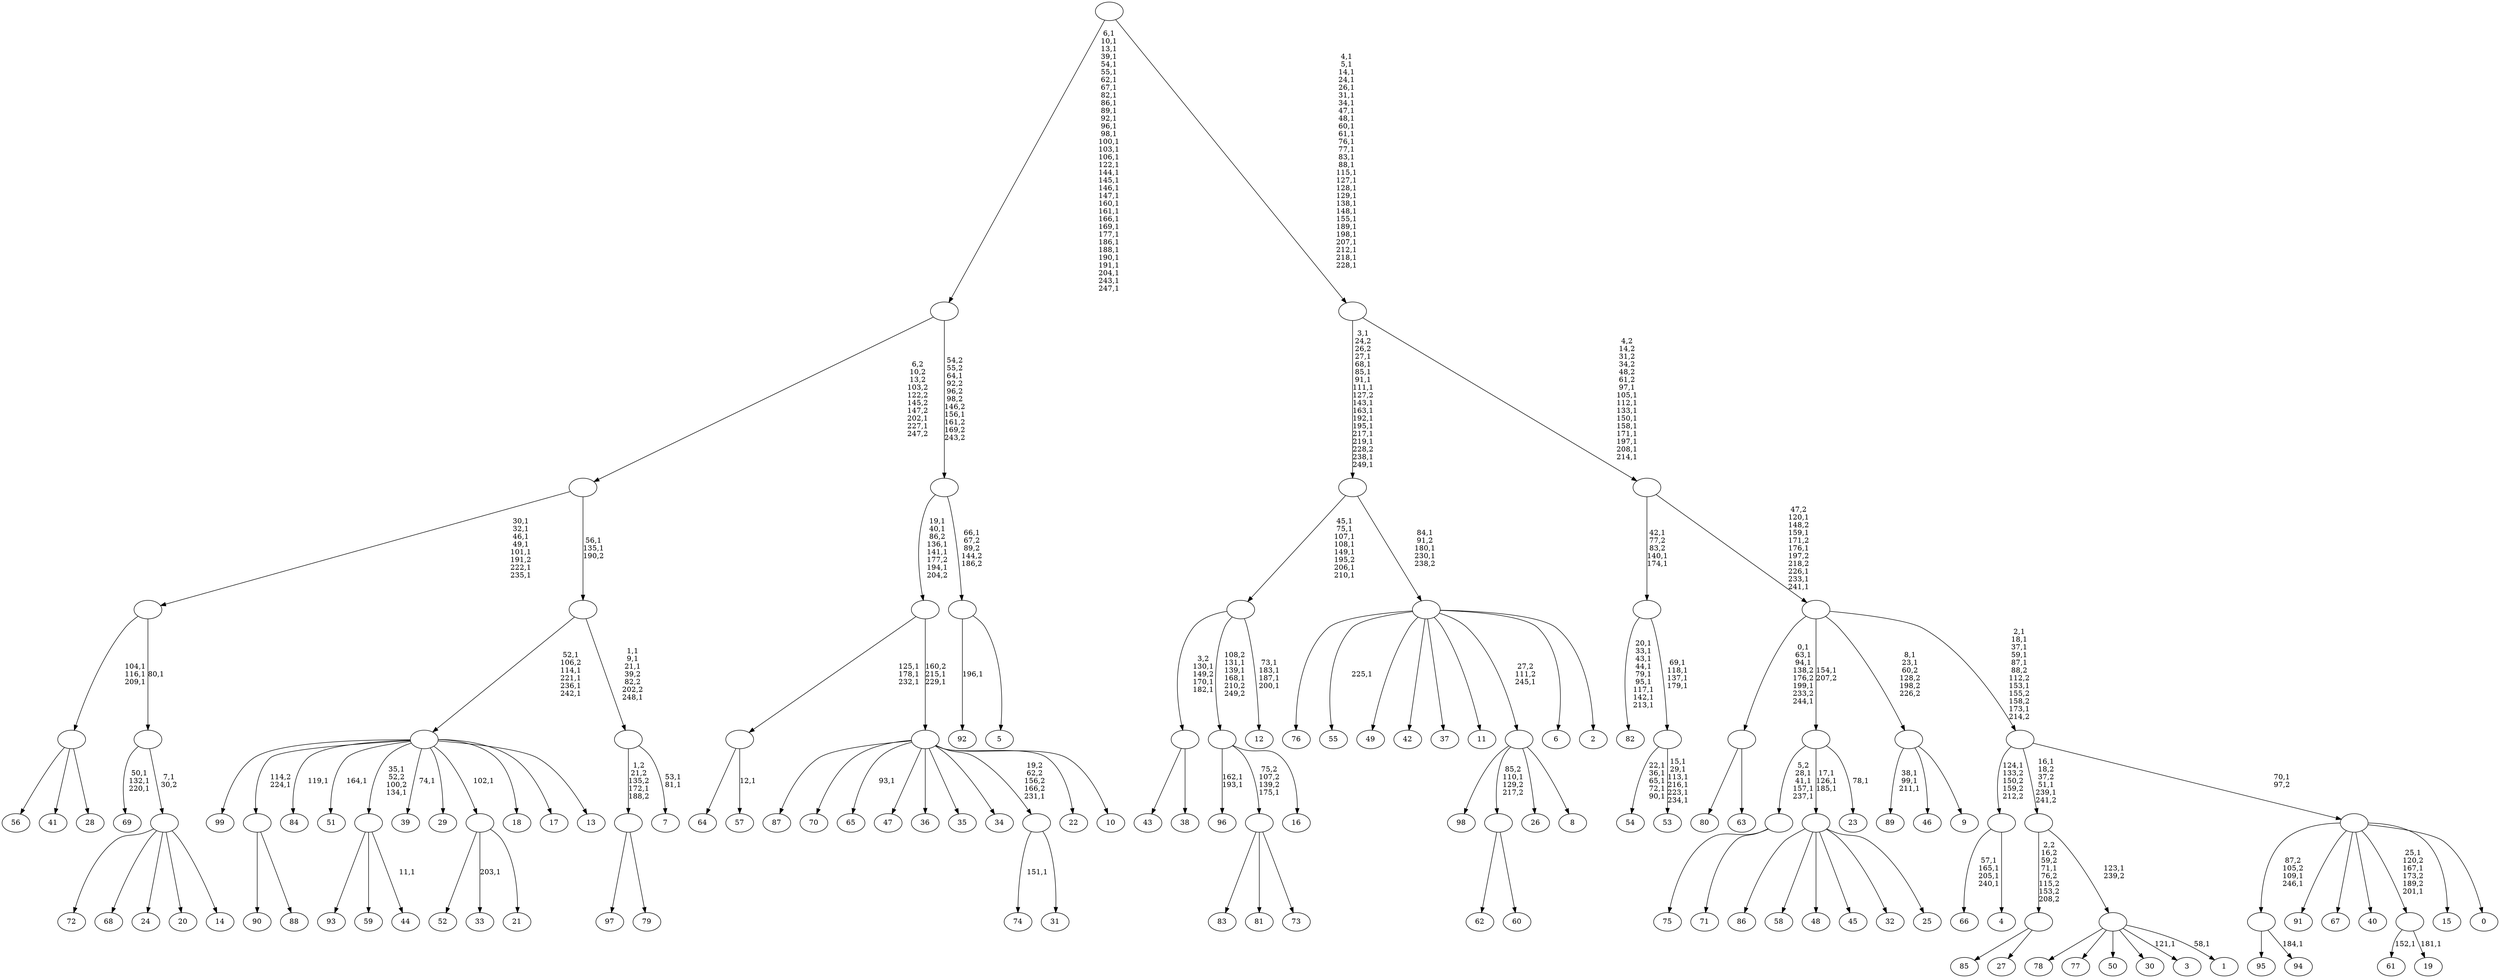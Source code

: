 digraph T {
	350 [label="99"]
	349 [label="98"]
	348 [label="97"]
	347 [label="96"]
	344 [label="95"]
	343 [label="94"]
	341 [label=""]
	339 [label="93"]
	338 [label="92"]
	336 [label="91"]
	335 [label="90"]
	334 [label="89"]
	330 [label="88"]
	329 [label=""]
	328 [label="87"]
	327 [label="86"]
	326 [label="85"]
	325 [label="84"]
	323 [label="83"]
	322 [label="82"]
	312 [label="81"]
	311 [label="80"]
	310 [label="79"]
	309 [label=""]
	308 [label="78"]
	307 [label="77"]
	306 [label="76"]
	305 [label="75"]
	304 [label="74"]
	302 [label="73"]
	301 [label=""]
	300 [label="72"]
	299 [label="71"]
	298 [label=""]
	294 [label="70"]
	293 [label="69"]
	289 [label="68"]
	288 [label="67"]
	287 [label="66"]
	282 [label="65"]
	280 [label="64"]
	279 [label="63"]
	278 [label=""]
	273 [label="62"]
	272 [label="61"]
	270 [label="60"]
	269 [label=""]
	268 [label="59"]
	267 [label="58"]
	266 [label="57"]
	264 [label=""]
	261 [label="56"]
	260 [label="55"]
	258 [label="54"]
	252 [label="53"]
	245 [label=""]
	241 [label=""]
	238 [label="52"]
	237 [label="51"]
	235 [label="50"]
	234 [label="49"]
	233 [label="48"]
	232 [label="47"]
	231 [label="46"]
	230 [label="45"]
	229 [label="44"]
	227 [label=""]
	225 [label="43"]
	224 [label="42"]
	223 [label="41"]
	222 [label="40"]
	221 [label="39"]
	219 [label="38"]
	218 [label=""]
	215 [label="37"]
	214 [label="36"]
	213 [label="35"]
	212 [label="34"]
	211 [label="33"]
	209 [label="32"]
	208 [label="31"]
	207 [label=""]
	206 [label="30"]
	205 [label="29"]
	204 [label="28"]
	203 [label=""]
	200 [label="27"]
	199 [label=""]
	198 [label="26"]
	197 [label="25"]
	196 [label=""]
	193 [label="24"]
	192 [label="23"]
	190 [label=""]
	189 [label="22"]
	188 [label="21"]
	187 [label=""]
	186 [label="20"]
	185 [label="19"]
	183 [label=""]
	180 [label="18"]
	179 [label="17"]
	178 [label="16"]
	177 [label=""]
	174 [label="15"]
	173 [label="14"]
	172 [label=""]
	171 [label=""]
	170 [label=""]
	163 [label="13"]
	162 [label=""]
	157 [label="12"]
	152 [label=""]
	145 [label="11"]
	144 [label="10"]
	143 [label=""]
	141 [label=""]
	136 [label="9"]
	135 [label=""]
	133 [label="8"]
	132 [label=""]
	131 [label="7"]
	128 [label=""]
	124 [label=""]
	122 [label=""]
	120 [label="6"]
	119 [label="5"]
	118 [label=""]
	117 [label=""]
	115 [label=""]
	81 [label="4"]
	80 [label=""]
	79 [label="3"]
	77 [label="2"]
	76 [label=""]
	73 [label=""]
	59 [label="1"]
	57 [label=""]
	56 [label=""]
	53 [label="0"]
	52 [label=""]
	51 [label=""]
	44 [label=""]
	38 [label=""]
	28 [label=""]
	0 [label=""]
	341 -> 343 [label="184,1"]
	341 -> 344 [label=""]
	329 -> 335 [label=""]
	329 -> 330 [label=""]
	309 -> 348 [label=""]
	309 -> 310 [label=""]
	301 -> 323 [label=""]
	301 -> 312 [label=""]
	301 -> 302 [label=""]
	298 -> 305 [label=""]
	298 -> 299 [label=""]
	278 -> 311 [label=""]
	278 -> 279 [label=""]
	269 -> 273 [label=""]
	269 -> 270 [label=""]
	264 -> 266 [label="12,1"]
	264 -> 280 [label=""]
	245 -> 252 [label="15,1\n29,1\n113,1\n216,1\n223,1\n234,1"]
	245 -> 258 [label="22,1\n36,1\n65,1\n72,1\n90,1"]
	241 -> 245 [label="69,1\n118,1\n137,1\n179,1"]
	241 -> 322 [label="20,1\n33,1\n43,1\n44,1\n79,1\n95,1\n117,1\n142,1\n213,1"]
	227 -> 229 [label="11,1"]
	227 -> 339 [label=""]
	227 -> 268 [label=""]
	218 -> 225 [label=""]
	218 -> 219 [label=""]
	207 -> 304 [label="151,1"]
	207 -> 208 [label=""]
	203 -> 261 [label=""]
	203 -> 223 [label=""]
	203 -> 204 [label=""]
	199 -> 326 [label=""]
	199 -> 200 [label=""]
	196 -> 327 [label=""]
	196 -> 267 [label=""]
	196 -> 233 [label=""]
	196 -> 230 [label=""]
	196 -> 209 [label=""]
	196 -> 197 [label=""]
	190 -> 192 [label="78,1"]
	190 -> 196 [label="17,1\n126,1\n185,1"]
	190 -> 298 [label="5,2\n28,1\n41,1\n157,1\n237,1"]
	187 -> 211 [label="203,1"]
	187 -> 238 [label=""]
	187 -> 188 [label=""]
	183 -> 185 [label="181,1"]
	183 -> 272 [label="152,1"]
	177 -> 347 [label="162,1\n193,1"]
	177 -> 301 [label="75,2\n107,2\n139,2\n175,1"]
	177 -> 178 [label=""]
	172 -> 300 [label=""]
	172 -> 289 [label=""]
	172 -> 193 [label=""]
	172 -> 186 [label=""]
	172 -> 173 [label=""]
	171 -> 293 [label="50,1\n132,1\n220,1"]
	171 -> 172 [label="7,1\n30,2"]
	170 -> 203 [label="104,1\n116,1\n209,1"]
	170 -> 171 [label="80,1"]
	162 -> 221 [label="74,1"]
	162 -> 227 [label="35,1\n52,2\n100,2\n134,1"]
	162 -> 237 [label="164,1"]
	162 -> 325 [label="119,1"]
	162 -> 350 [label=""]
	162 -> 329 [label="114,2\n224,1"]
	162 -> 205 [label=""]
	162 -> 187 [label="102,1"]
	162 -> 180 [label=""]
	162 -> 179 [label=""]
	162 -> 163 [label=""]
	152 -> 157 [label="73,1\n183,1\n187,1\n200,1"]
	152 -> 177 [label="108,2\n131,1\n139,1\n168,1\n210,2\n249,2"]
	152 -> 218 [label="3,2\n130,1\n149,2\n170,1\n182,1"]
	143 -> 282 [label="93,1"]
	143 -> 328 [label=""]
	143 -> 294 [label=""]
	143 -> 232 [label=""]
	143 -> 214 [label=""]
	143 -> 213 [label=""]
	143 -> 212 [label=""]
	143 -> 207 [label="19,2\n62,2\n156,2\n166,2\n231,1"]
	143 -> 189 [label=""]
	143 -> 144 [label=""]
	141 -> 143 [label="160,2\n215,1\n229,1"]
	141 -> 264 [label="125,1\n178,1\n232,1"]
	135 -> 334 [label="38,1\n99,1\n211,1"]
	135 -> 231 [label=""]
	135 -> 136 [label=""]
	132 -> 349 [label=""]
	132 -> 269 [label="85,2\n110,1\n129,2\n217,2"]
	132 -> 198 [label=""]
	132 -> 133 [label=""]
	128 -> 131 [label="53,1\n81,1"]
	128 -> 309 [label="1,2\n21,2\n135,2\n172,1\n188,2"]
	124 -> 128 [label="1,1\n9,1\n21,1\n39,2\n82,2\n202,2\n248,1"]
	124 -> 162 [label="52,1\n106,2\n114,1\n221,1\n236,1\n242,1"]
	122 -> 124 [label="56,1\n135,1\n190,2"]
	122 -> 170 [label="30,1\n32,1\n46,1\n49,1\n101,1\n191,2\n222,1\n235,1"]
	118 -> 338 [label="196,1"]
	118 -> 119 [label=""]
	117 -> 141 [label="19,1\n40,1\n86,2\n136,1\n141,1\n177,2\n194,1\n204,2"]
	117 -> 118 [label="66,1\n67,2\n89,2\n144,2\n186,2"]
	115 -> 117 [label="54,2\n55,2\n64,1\n92,2\n96,2\n98,2\n146,2\n156,1\n161,2\n169,2\n243,2"]
	115 -> 122 [label="6,2\n10,2\n13,2\n103,2\n122,2\n145,2\n147,2\n202,1\n227,1\n247,2"]
	80 -> 287 [label="57,1\n165,1\n205,1\n240,1"]
	80 -> 81 [label=""]
	76 -> 260 [label="225,1"]
	76 -> 306 [label=""]
	76 -> 234 [label=""]
	76 -> 224 [label=""]
	76 -> 215 [label=""]
	76 -> 145 [label=""]
	76 -> 132 [label="27,2\n111,2\n245,1"]
	76 -> 120 [label=""]
	76 -> 77 [label=""]
	73 -> 76 [label="84,1\n91,2\n180,1\n230,1\n238,2"]
	73 -> 152 [label="45,1\n75,1\n107,1\n108,1\n149,1\n195,2\n206,1\n210,1"]
	57 -> 59 [label="58,1"]
	57 -> 79 [label="121,1"]
	57 -> 308 [label=""]
	57 -> 307 [label=""]
	57 -> 235 [label=""]
	57 -> 206 [label=""]
	56 -> 199 [label="2,2\n16,2\n59,2\n71,1\n76,2\n115,2\n153,2\n208,2"]
	56 -> 57 [label="123,1\n239,2"]
	52 -> 183 [label="25,1\n120,2\n167,1\n173,2\n189,2\n201,1"]
	52 -> 341 [label="87,2\n105,2\n109,1\n246,1"]
	52 -> 336 [label=""]
	52 -> 288 [label=""]
	52 -> 222 [label=""]
	52 -> 174 [label=""]
	52 -> 53 [label=""]
	51 -> 56 [label="16,1\n18,2\n37,2\n51,1\n239,1\n241,2"]
	51 -> 80 [label="124,1\n133,2\n150,2\n159,2\n212,2"]
	51 -> 52 [label="70,1\n97,2"]
	44 -> 51 [label="2,1\n18,1\n37,1\n59,1\n87,1\n88,2\n112,2\n153,1\n155,2\n158,2\n173,1\n214,2"]
	44 -> 135 [label="8,1\n23,1\n60,2\n128,2\n198,2\n226,2"]
	44 -> 278 [label="0,1\n63,1\n94,1\n138,2\n176,2\n199,1\n233,2\n244,1"]
	44 -> 190 [label="154,1\n207,2"]
	38 -> 44 [label="47,2\n120,1\n148,2\n159,1\n171,2\n176,1\n197,2\n218,2\n226,1\n233,1\n241,1"]
	38 -> 241 [label="42,1\n77,2\n83,2\n140,1\n174,1"]
	28 -> 38 [label="4,2\n14,2\n31,2\n34,2\n48,2\n61,2\n97,1\n105,1\n112,1\n133,1\n150,1\n158,1\n171,1\n197,1\n208,1\n214,1"]
	28 -> 73 [label="3,1\n24,2\n26,2\n27,1\n68,1\n85,1\n91,1\n111,1\n127,2\n143,1\n163,1\n192,1\n195,1\n217,1\n219,1\n228,2\n238,1\n249,1"]
	0 -> 28 [label="4,1\n5,1\n14,1\n24,1\n26,1\n31,1\n34,1\n47,1\n48,1\n60,1\n61,1\n76,1\n77,1\n83,1\n88,1\n115,1\n127,1\n128,1\n129,1\n138,1\n148,1\n155,1\n189,1\n198,1\n207,1\n212,1\n218,1\n228,1"]
	0 -> 115 [label="6,1\n10,1\n13,1\n39,1\n54,1\n55,1\n62,1\n67,1\n82,1\n86,1\n89,1\n92,1\n96,1\n98,1\n100,1\n103,1\n106,1\n122,1\n144,1\n145,1\n146,1\n147,1\n160,1\n161,1\n166,1\n169,1\n177,1\n186,1\n188,1\n190,1\n191,1\n204,1\n243,1\n247,1"]
}

